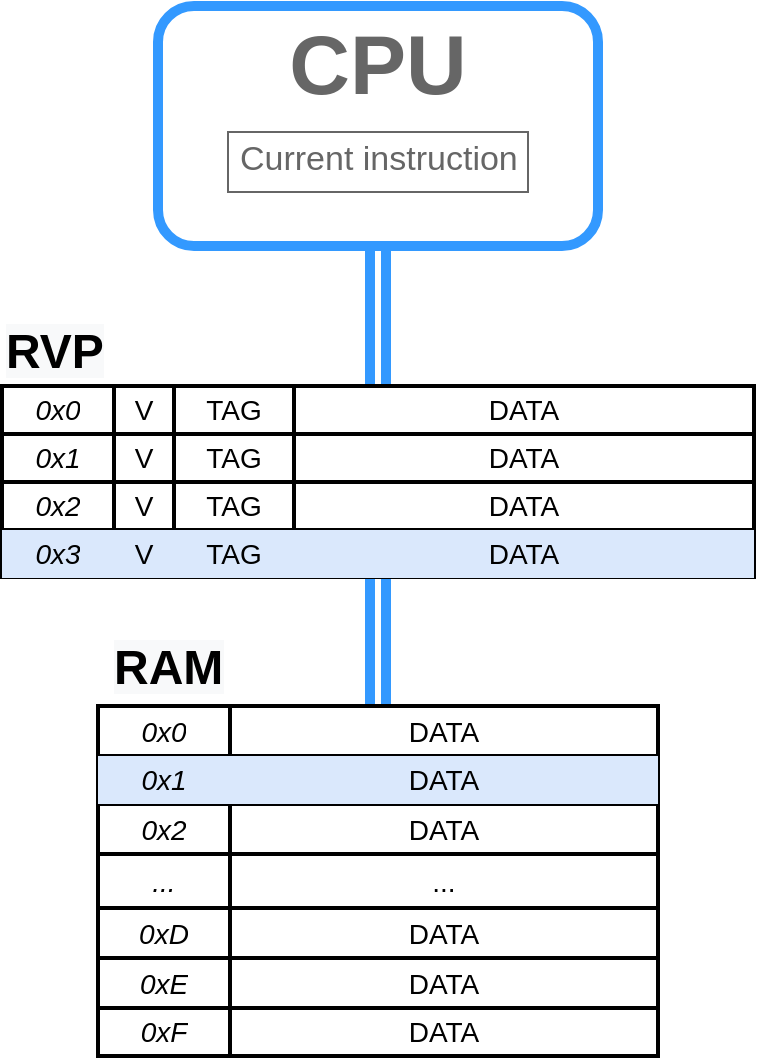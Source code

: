 <mxfile version="16.4.5" type="device"><diagram id="piDafpqhtRUU5qUU-vj8" name="Page-1"><mxGraphModel dx="1422" dy="705" grid="1" gridSize="10" guides="1" tooltips="1" connect="1" arrows="1" fold="1" page="1" pageScale="1" pageWidth="827" pageHeight="1169" math="0" shadow="0"><root><mxCell id="0"/><mxCell id="1" parent="0"/><mxCell id="JVOF7DBvnK_IMMGVgN5s-132" style="edgeStyle=orthogonalEdgeStyle;shape=link;rounded=0;orthogonalLoop=1;jettySize=auto;html=1;fontSize=14;endArrow=none;endFill=0;strokeColor=#3399FF;strokeWidth=5;entryX=0.5;entryY=0;entryDx=0;entryDy=0;" parent="1" source="JVOF7DBvnK_IMMGVgN5s-6" target="JVOF7DBvnK_IMMGVgN5s-94" edge="1"><mxGeometry relative="1" as="geometry"><mxPoint x="160" y="110" as="targetPoint"/></mxGeometry></mxCell><mxCell id="JVOF7DBvnK_IMMGVgN5s-6" value="" style="rounded=1;whiteSpace=wrap;html=1;fontFamily=Helvetica;fontSize=38;fontColor=#4C0099;align=left;verticalAlign=middle;strokeWidth=5;strokeColor=#3399FF;" parent="1" vertex="1"><mxGeometry x="304" y="40" width="220" height="120.0" as="geometry"/></mxCell><mxCell id="JVOF7DBvnK_IMMGVgN5s-7" value="Current instruction" style="strokeWidth=1;shadow=0;dashed=0;align=center;html=1;shape=mxgraph.mockup.text.textBox;fontColor=#666666;align=left;fontSize=17;spacingLeft=4;spacingTop=-3;strokeColor=#666666;mainText=;fontFamily=Helvetica;" parent="1" vertex="1"><mxGeometry x="339" y="103" width="150" height="30.0" as="geometry"/></mxCell><mxCell id="JVOF7DBvnK_IMMGVgN5s-8" value="&lt;b style=&quot;font-size: 42px&quot;&gt;&lt;font color=&quot;#666666&quot;&gt;CPU&lt;/font&gt;&lt;/b&gt;" style="text;html=1;strokeColor=none;fillColor=none;align=center;verticalAlign=middle;whiteSpace=wrap;rounded=0;fontFamily=Helvetica;fontSize=42;fontColor=#000000;" parent="1" vertex="1"><mxGeometry x="319" y="49" width="190" height="41" as="geometry"/></mxCell><mxCell id="JVOF7DBvnK_IMMGVgN5s-9" style="edgeStyle=orthogonalEdgeStyle;rounded=0;orthogonalLoop=1;jettySize=auto;html=1;entryX=0.5;entryY=0;entryDx=0;entryDy=0;fontFamily=Helvetica;fontSize=38;fontColor=#000000;shape=link;strokeWidth=5;targetPerimeterSpacing=0;endSize=6;strokeColor=#3399FF;exitX=0.5;exitY=1;exitDx=0;exitDy=0;" parent="1" source="JVOF7DBvnK_IMMGVgN5s-94" target="JVOF7DBvnK_IMMGVgN5s-66" edge="1"><mxGeometry relative="1" as="geometry"><mxPoint x="380" y="350" as="sourcePoint"/><mxPoint x="781" y="192.5" as="targetPoint"/><Array as="points"/></mxGeometry></mxCell><mxCell id="JVOF7DBvnK_IMMGVgN5s-66" value="" style="shape=table;html=1;whiteSpace=wrap;startSize=0;container=1;collapsible=0;childLayout=tableLayout;fontSize=14;strokeColor=default;strokeWidth=2;fillColor=default;gradientColor=none;" parent="1" vertex="1"><mxGeometry x="274" y="390" width="280" height="175" as="geometry"/></mxCell><mxCell id="JVOF7DBvnK_IMMGVgN5s-88" style="shape=partialRectangle;html=1;whiteSpace=wrap;collapsible=0;dropTarget=0;pointerEvents=0;fillColor=none;top=0;left=0;bottom=0;right=0;points=[[0,0.5],[1,0.5]];portConstraint=eastwest;fontSize=14;strokeColor=default;strokeWidth=2;" parent="JVOF7DBvnK_IMMGVgN5s-66" vertex="1"><mxGeometry width="280" height="25" as="geometry"/></mxCell><mxCell id="JVOF7DBvnK_IMMGVgN5s-89" value="0x0" style="shape=partialRectangle;html=1;whiteSpace=wrap;connectable=0;fillColor=none;top=0;left=0;bottom=0;right=0;overflow=hidden;pointerEvents=1;fontSize=14;strokeColor=default;strokeWidth=2;fontStyle=2" parent="JVOF7DBvnK_IMMGVgN5s-88" vertex="1"><mxGeometry width="66" height="25" as="geometry"><mxRectangle width="66" height="25" as="alternateBounds"/></mxGeometry></mxCell><mxCell id="JVOF7DBvnK_IMMGVgN5s-90" value="DATA" style="shape=partialRectangle;html=1;whiteSpace=wrap;connectable=0;fillColor=none;top=0;left=0;bottom=0;right=0;overflow=hidden;pointerEvents=1;fontSize=14;strokeColor=default;strokeWidth=2;" parent="JVOF7DBvnK_IMMGVgN5s-88" vertex="1"><mxGeometry x="66" width="214" height="25" as="geometry"><mxRectangle width="214" height="25" as="alternateBounds"/></mxGeometry></mxCell><mxCell id="JVOF7DBvnK_IMMGVgN5s-85" style="shape=partialRectangle;html=1;whiteSpace=wrap;collapsible=0;dropTarget=0;pointerEvents=0;fillColor=none;top=0;left=0;bottom=0;right=0;points=[[0,0.5],[1,0.5]];portConstraint=eastwest;fontSize=14;strokeColor=default;strokeWidth=2;" parent="JVOF7DBvnK_IMMGVgN5s-66" vertex="1"><mxGeometry y="25" width="280" height="24" as="geometry"/></mxCell><mxCell id="JVOF7DBvnK_IMMGVgN5s-86" value="0x1" style="shape=partialRectangle;html=1;whiteSpace=wrap;connectable=0;fillColor=#dae8fc;top=0;left=0;bottom=0;right=0;overflow=hidden;pointerEvents=1;fontSize=14;strokeColor=#6c8ebf;strokeWidth=2;fontStyle=2" parent="JVOF7DBvnK_IMMGVgN5s-85" vertex="1"><mxGeometry width="66" height="24" as="geometry"><mxRectangle width="66" height="24" as="alternateBounds"/></mxGeometry></mxCell><mxCell id="JVOF7DBvnK_IMMGVgN5s-87" value="DATA" style="shape=partialRectangle;html=1;whiteSpace=wrap;connectable=0;fillColor=#dae8fc;top=0;left=0;bottom=0;right=0;overflow=hidden;pointerEvents=1;fontSize=14;strokeColor=#6c8ebf;strokeWidth=2;" parent="JVOF7DBvnK_IMMGVgN5s-85" vertex="1"><mxGeometry x="66" width="214" height="24" as="geometry"><mxRectangle width="214" height="24" as="alternateBounds"/></mxGeometry></mxCell><mxCell id="JVOF7DBvnK_IMMGVgN5s-82" style="shape=partialRectangle;html=1;whiteSpace=wrap;collapsible=0;dropTarget=0;pointerEvents=0;fillColor=none;top=0;left=0;bottom=0;right=0;points=[[0,0.5],[1,0.5]];portConstraint=eastwest;fontSize=14;strokeColor=default;strokeWidth=2;" parent="JVOF7DBvnK_IMMGVgN5s-66" vertex="1"><mxGeometry y="49" width="280" height="25" as="geometry"/></mxCell><mxCell id="JVOF7DBvnK_IMMGVgN5s-83" value="0x2" style="shape=partialRectangle;html=1;whiteSpace=wrap;connectable=0;fillColor=none;top=0;left=0;bottom=0;right=0;overflow=hidden;pointerEvents=1;fontSize=14;strokeColor=default;strokeWidth=2;fontStyle=2" parent="JVOF7DBvnK_IMMGVgN5s-82" vertex="1"><mxGeometry width="66" height="25" as="geometry"><mxRectangle width="66" height="25" as="alternateBounds"/></mxGeometry></mxCell><mxCell id="JVOF7DBvnK_IMMGVgN5s-84" value="&lt;span&gt;DATA&lt;/span&gt;" style="shape=partialRectangle;html=1;whiteSpace=wrap;connectable=0;fillColor=none;top=0;left=0;bottom=0;right=0;overflow=hidden;pointerEvents=1;fontSize=14;strokeColor=default;strokeWidth=2;" parent="JVOF7DBvnK_IMMGVgN5s-82" vertex="1"><mxGeometry x="66" width="214" height="25" as="geometry"><mxRectangle width="214" height="25" as="alternateBounds"/></mxGeometry></mxCell><mxCell id="JVOF7DBvnK_IMMGVgN5s-79" style="shape=partialRectangle;html=1;whiteSpace=wrap;collapsible=0;dropTarget=0;pointerEvents=0;fillColor=none;top=0;left=0;bottom=0;right=0;points=[[0,0.5],[1,0.5]];portConstraint=eastwest;fontSize=14;strokeColor=default;strokeWidth=2;" parent="JVOF7DBvnK_IMMGVgN5s-66" vertex="1"><mxGeometry y="74" width="280" height="27" as="geometry"/></mxCell><mxCell id="JVOF7DBvnK_IMMGVgN5s-80" value="..." style="shape=partialRectangle;html=1;whiteSpace=wrap;connectable=0;fillColor=none;top=0;left=0;bottom=0;right=0;overflow=hidden;pointerEvents=1;fontSize=14;strokeColor=default;strokeWidth=2;fontStyle=2" parent="JVOF7DBvnK_IMMGVgN5s-79" vertex="1"><mxGeometry width="66" height="27" as="geometry"><mxRectangle width="66" height="27" as="alternateBounds"/></mxGeometry></mxCell><mxCell id="JVOF7DBvnK_IMMGVgN5s-81" value="&lt;span&gt;...&lt;/span&gt;" style="shape=partialRectangle;html=1;whiteSpace=wrap;connectable=0;fillColor=none;top=0;left=0;bottom=0;right=0;overflow=hidden;pointerEvents=1;fontSize=14;strokeColor=default;strokeWidth=2;" parent="JVOF7DBvnK_IMMGVgN5s-79" vertex="1"><mxGeometry x="66" width="214" height="27" as="geometry"><mxRectangle width="214" height="27" as="alternateBounds"/></mxGeometry></mxCell><mxCell id="JVOF7DBvnK_IMMGVgN5s-67" value="" style="shape=partialRectangle;html=1;whiteSpace=wrap;collapsible=0;dropTarget=0;pointerEvents=0;fillColor=none;top=0;left=0;bottom=0;right=0;points=[[0,0.5],[1,0.5]];portConstraint=eastwest;fontSize=14;strokeColor=default;strokeWidth=2;" parent="JVOF7DBvnK_IMMGVgN5s-66" vertex="1"><mxGeometry y="101" width="280" height="25" as="geometry"/></mxCell><mxCell id="JVOF7DBvnK_IMMGVgN5s-68" value="0xD" style="shape=partialRectangle;html=1;whiteSpace=wrap;connectable=0;fillColor=none;top=0;left=0;bottom=0;right=0;overflow=hidden;pointerEvents=1;fontSize=14;strokeColor=default;strokeWidth=2;fontStyle=2" parent="JVOF7DBvnK_IMMGVgN5s-67" vertex="1"><mxGeometry width="66" height="25" as="geometry"><mxRectangle width="66" height="25" as="alternateBounds"/></mxGeometry></mxCell><mxCell id="JVOF7DBvnK_IMMGVgN5s-69" value="&lt;span&gt;DATA&lt;/span&gt;" style="shape=partialRectangle;html=1;whiteSpace=wrap;connectable=0;fillColor=none;top=0;left=0;bottom=0;right=0;overflow=hidden;pointerEvents=1;fontSize=14;strokeColor=default;strokeWidth=2;" parent="JVOF7DBvnK_IMMGVgN5s-67" vertex="1"><mxGeometry x="66" width="214" height="25" as="geometry"><mxRectangle width="214" height="25" as="alternateBounds"/></mxGeometry></mxCell><mxCell id="JVOF7DBvnK_IMMGVgN5s-71" value="" style="shape=partialRectangle;html=1;whiteSpace=wrap;collapsible=0;dropTarget=0;pointerEvents=0;fillColor=none;top=0;left=0;bottom=0;right=0;points=[[0,0.5],[1,0.5]];portConstraint=eastwest;fontSize=14;strokeColor=default;strokeWidth=2;" parent="JVOF7DBvnK_IMMGVgN5s-66" vertex="1"><mxGeometry y="126" width="280" height="25" as="geometry"/></mxCell><mxCell id="JVOF7DBvnK_IMMGVgN5s-72" value="0xE" style="shape=partialRectangle;html=1;whiteSpace=wrap;connectable=0;fillColor=none;top=0;left=0;bottom=0;right=0;overflow=hidden;pointerEvents=1;fontSize=14;strokeColor=default;strokeWidth=2;fontStyle=2" parent="JVOF7DBvnK_IMMGVgN5s-71" vertex="1"><mxGeometry width="66" height="25" as="geometry"><mxRectangle width="66" height="25" as="alternateBounds"/></mxGeometry></mxCell><mxCell id="JVOF7DBvnK_IMMGVgN5s-73" value="&lt;span&gt;DATA&lt;/span&gt;" style="shape=partialRectangle;html=1;whiteSpace=wrap;connectable=0;fillColor=none;top=0;left=0;bottom=0;right=0;overflow=hidden;pointerEvents=1;fontSize=14;strokeColor=default;strokeWidth=2;" parent="JVOF7DBvnK_IMMGVgN5s-71" vertex="1"><mxGeometry x="66" width="214" height="25" as="geometry"><mxRectangle width="214" height="25" as="alternateBounds"/></mxGeometry></mxCell><mxCell id="JVOF7DBvnK_IMMGVgN5s-75" value="" style="shape=partialRectangle;html=1;whiteSpace=wrap;collapsible=0;dropTarget=0;pointerEvents=0;fillColor=none;top=0;left=0;bottom=0;right=0;points=[[0,0.5],[1,0.5]];portConstraint=eastwest;fontSize=14;strokeColor=default;strokeWidth=2;" parent="JVOF7DBvnK_IMMGVgN5s-66" vertex="1"><mxGeometry y="151" width="280" height="24" as="geometry"/></mxCell><mxCell id="JVOF7DBvnK_IMMGVgN5s-76" value="0xF" style="shape=partialRectangle;html=1;whiteSpace=wrap;connectable=0;fillColor=none;top=0;left=0;bottom=0;right=0;overflow=hidden;pointerEvents=1;fontSize=14;strokeColor=default;strokeWidth=2;fontStyle=2" parent="JVOF7DBvnK_IMMGVgN5s-75" vertex="1"><mxGeometry width="66" height="24" as="geometry"><mxRectangle width="66" height="24" as="alternateBounds"/></mxGeometry></mxCell><mxCell id="JVOF7DBvnK_IMMGVgN5s-77" value="&lt;span&gt;DATA&lt;/span&gt;" style="shape=partialRectangle;html=1;whiteSpace=wrap;connectable=0;fillColor=none;top=0;left=0;bottom=0;right=0;overflow=hidden;pointerEvents=1;fontSize=14;strokeColor=default;strokeWidth=2;" parent="JVOF7DBvnK_IMMGVgN5s-75" vertex="1"><mxGeometry x="66" width="214" height="24" as="geometry"><mxRectangle width="214" height="24" as="alternateBounds"/></mxGeometry></mxCell><mxCell id="JVOF7DBvnK_IMMGVgN5s-91" value="&lt;span style=&quot;color: rgb(0, 0, 0); font-family: helvetica; font-size: 24px; font-style: normal; font-weight: 700; letter-spacing: normal; text-align: center; text-indent: 0px; text-transform: none; word-spacing: 0px; background-color: rgb(248, 249, 250); display: inline; float: none;&quot;&gt;RAM&lt;/span&gt;" style="text;whiteSpace=wrap;html=1;fontSize=14;" parent="1" vertex="1"><mxGeometry x="280" y="350" width="281" height="40" as="geometry"/></mxCell><mxCell id="JVOF7DBvnK_IMMGVgN5s-94" value="" style="shape=table;html=1;whiteSpace=wrap;startSize=0;container=1;collapsible=0;childLayout=tableLayout;fontSize=14;strokeColor=default;strokeWidth=2;fillColor=none;gradientColor=none;" parent="1" vertex="1"><mxGeometry x="226" y="230" width="376" height="95.5" as="geometry"/></mxCell><mxCell id="JVOF7DBvnK_IMMGVgN5s-119" style="shape=partialRectangle;html=1;whiteSpace=wrap;collapsible=0;dropTarget=0;pointerEvents=0;fillColor=none;top=0;left=0;bottom=0;right=0;points=[[0,0.5],[1,0.5]];portConstraint=eastwest;fontSize=14;strokeColor=default;strokeWidth=2;" parent="JVOF7DBvnK_IMMGVgN5s-94" vertex="1"><mxGeometry width="376" height="24" as="geometry"/></mxCell><mxCell id="pDNP6Kj9AL-JQHmsuWmK-13" value="0x0" style="shape=partialRectangle;html=1;whiteSpace=wrap;connectable=0;fillColor=none;top=0;left=0;bottom=0;right=0;overflow=hidden;pointerEvents=1;fontSize=14;strokeColor=default;strokeWidth=2;fontStyle=2" vertex="1" parent="JVOF7DBvnK_IMMGVgN5s-119"><mxGeometry width="56" height="24" as="geometry"><mxRectangle width="56" height="24" as="alternateBounds"/></mxGeometry></mxCell><mxCell id="JVOF7DBvnK_IMMGVgN5s-120" value="V" style="shape=partialRectangle;html=1;whiteSpace=wrap;connectable=0;fillColor=none;top=0;left=0;bottom=0;right=0;overflow=hidden;pointerEvents=1;fontSize=14;strokeColor=default;strokeWidth=2;" parent="JVOF7DBvnK_IMMGVgN5s-119" vertex="1"><mxGeometry x="56" width="30" height="24" as="geometry"><mxRectangle width="30" height="24" as="alternateBounds"/></mxGeometry></mxCell><mxCell id="JVOF7DBvnK_IMMGVgN5s-121" value="TAG" style="shape=partialRectangle;html=1;whiteSpace=wrap;connectable=0;fillColor=none;top=0;left=0;bottom=0;right=0;overflow=hidden;pointerEvents=1;fontSize=14;strokeColor=default;strokeWidth=2;" parent="JVOF7DBvnK_IMMGVgN5s-119" vertex="1"><mxGeometry x="86" width="60" height="24" as="geometry"><mxRectangle width="60" height="24" as="alternateBounds"/></mxGeometry></mxCell><mxCell id="JVOF7DBvnK_IMMGVgN5s-122" value="DATA" style="shape=partialRectangle;html=1;whiteSpace=wrap;connectable=0;fillColor=none;top=0;left=0;bottom=0;right=0;overflow=hidden;pointerEvents=1;fontSize=14;strokeColor=default;strokeWidth=2;" parent="JVOF7DBvnK_IMMGVgN5s-119" vertex="1"><mxGeometry x="146" width="230" height="24" as="geometry"><mxRectangle width="230" height="24" as="alternateBounds"/></mxGeometry></mxCell><mxCell id="JVOF7DBvnK_IMMGVgN5s-172" style="shape=partialRectangle;html=1;whiteSpace=wrap;collapsible=0;dropTarget=0;pointerEvents=0;fillColor=none;top=0;left=0;bottom=0;right=0;points=[[0,0.5],[1,0.5]];portConstraint=eastwest;fontSize=14;strokeColor=default;strokeWidth=2;" parent="JVOF7DBvnK_IMMGVgN5s-94" vertex="1"><mxGeometry y="24" width="376" height="24" as="geometry"/></mxCell><mxCell id="pDNP6Kj9AL-JQHmsuWmK-14" value="0x1" style="shape=partialRectangle;html=1;whiteSpace=wrap;connectable=0;fillColor=none;top=0;left=0;bottom=0;right=0;overflow=hidden;pointerEvents=1;fontSize=14;strokeColor=default;strokeWidth=2;fontStyle=2" vertex="1" parent="JVOF7DBvnK_IMMGVgN5s-172"><mxGeometry width="56" height="24" as="geometry"><mxRectangle width="56" height="24" as="alternateBounds"/></mxGeometry></mxCell><mxCell id="JVOF7DBvnK_IMMGVgN5s-174" value="V" style="shape=partialRectangle;html=1;whiteSpace=wrap;connectable=0;fillColor=none;top=0;left=0;bottom=0;right=0;overflow=hidden;pointerEvents=1;fontSize=14;strokeColor=default;strokeWidth=2;" parent="JVOF7DBvnK_IMMGVgN5s-172" vertex="1"><mxGeometry x="56" width="30" height="24" as="geometry"><mxRectangle width="30" height="24" as="alternateBounds"/></mxGeometry></mxCell><mxCell id="JVOF7DBvnK_IMMGVgN5s-175" value="TAG" style="shape=partialRectangle;html=1;whiteSpace=wrap;connectable=0;fillColor=none;top=0;left=0;bottom=0;right=0;overflow=hidden;pointerEvents=1;fontSize=14;strokeColor=default;strokeWidth=2;" parent="JVOF7DBvnK_IMMGVgN5s-172" vertex="1"><mxGeometry x="86" width="60" height="24" as="geometry"><mxRectangle width="60" height="24" as="alternateBounds"/></mxGeometry></mxCell><mxCell id="JVOF7DBvnK_IMMGVgN5s-176" value="DATA" style="shape=partialRectangle;html=1;whiteSpace=wrap;connectable=0;fillColor=none;top=0;left=0;bottom=0;right=0;overflow=hidden;pointerEvents=1;fontSize=14;strokeColor=default;strokeWidth=2;" parent="JVOF7DBvnK_IMMGVgN5s-172" vertex="1"><mxGeometry x="146" width="230" height="24" as="geometry"><mxRectangle width="230" height="24" as="alternateBounds"/></mxGeometry></mxCell><mxCell id="JVOF7DBvnK_IMMGVgN5s-167" style="shape=partialRectangle;html=1;whiteSpace=wrap;collapsible=0;dropTarget=0;pointerEvents=0;fillColor=none;top=0;left=0;bottom=0;right=0;points=[[0,0.5],[1,0.5]];portConstraint=eastwest;fontSize=14;strokeColor=default;strokeWidth=2;" parent="JVOF7DBvnK_IMMGVgN5s-94" vertex="1"><mxGeometry y="48" width="376" height="24" as="geometry"/></mxCell><mxCell id="pDNP6Kj9AL-JQHmsuWmK-15" value="0x2" style="shape=partialRectangle;html=1;whiteSpace=wrap;connectable=0;fillColor=none;top=0;left=0;bottom=0;right=0;overflow=hidden;pointerEvents=1;fontSize=14;strokeColor=default;strokeWidth=2;fontStyle=2" vertex="1" parent="JVOF7DBvnK_IMMGVgN5s-167"><mxGeometry width="56" height="24" as="geometry"><mxRectangle width="56" height="24" as="alternateBounds"/></mxGeometry></mxCell><mxCell id="JVOF7DBvnK_IMMGVgN5s-169" value="V" style="shape=partialRectangle;html=1;whiteSpace=wrap;connectable=0;fillColor=none;top=0;left=0;bottom=0;right=0;overflow=hidden;pointerEvents=1;fontSize=14;strokeColor=default;strokeWidth=2;" parent="JVOF7DBvnK_IMMGVgN5s-167" vertex="1"><mxGeometry x="56" width="30" height="24" as="geometry"><mxRectangle width="30" height="24" as="alternateBounds"/></mxGeometry></mxCell><mxCell id="JVOF7DBvnK_IMMGVgN5s-170" value="TAG" style="shape=partialRectangle;html=1;whiteSpace=wrap;connectable=0;fillColor=none;top=0;left=0;bottom=0;right=0;overflow=hidden;pointerEvents=1;fontSize=14;strokeColor=default;strokeWidth=2;" parent="JVOF7DBvnK_IMMGVgN5s-167" vertex="1"><mxGeometry x="86" width="60" height="24" as="geometry"><mxRectangle width="60" height="24" as="alternateBounds"/></mxGeometry></mxCell><mxCell id="JVOF7DBvnK_IMMGVgN5s-171" value="DATA" style="shape=partialRectangle;html=1;whiteSpace=wrap;connectable=0;fillColor=none;top=0;left=0;bottom=0;right=0;overflow=hidden;pointerEvents=1;fontSize=14;strokeColor=default;strokeWidth=2;" parent="JVOF7DBvnK_IMMGVgN5s-167" vertex="1"><mxGeometry x="146" width="230" height="24" as="geometry"><mxRectangle width="230" height="24" as="alternateBounds"/></mxGeometry></mxCell><mxCell id="JVOF7DBvnK_IMMGVgN5s-115" style="shape=partialRectangle;html=1;whiteSpace=wrap;collapsible=0;dropTarget=0;pointerEvents=0;fillColor=none;top=0;left=0;bottom=0;right=0;points=[[0,0.5],[1,0.5]];portConstraint=eastwest;fontSize=14;strokeColor=default;strokeWidth=2;" parent="JVOF7DBvnK_IMMGVgN5s-94" vertex="1"><mxGeometry y="72" width="376" height="24" as="geometry"/></mxCell><mxCell id="pDNP6Kj9AL-JQHmsuWmK-16" value="0x3" style="shape=partialRectangle;html=1;whiteSpace=wrap;connectable=0;fillColor=#dae8fc;top=0;left=0;bottom=0;right=0;overflow=hidden;pointerEvents=1;fontSize=14;strokeColor=#6c8ebf;strokeWidth=2;fontStyle=2" vertex="1" parent="JVOF7DBvnK_IMMGVgN5s-115"><mxGeometry width="56" height="24" as="geometry"><mxRectangle width="56" height="24" as="alternateBounds"/></mxGeometry></mxCell><mxCell id="JVOF7DBvnK_IMMGVgN5s-116" value="V" style="shape=partialRectangle;html=1;whiteSpace=wrap;connectable=0;fillColor=#dae8fc;top=0;left=0;bottom=0;right=0;overflow=hidden;pointerEvents=1;fontSize=14;strokeColor=#6c8ebf;strokeWidth=2;" parent="JVOF7DBvnK_IMMGVgN5s-115" vertex="1"><mxGeometry x="56" width="30" height="24" as="geometry"><mxRectangle width="30" height="24" as="alternateBounds"/></mxGeometry></mxCell><mxCell id="JVOF7DBvnK_IMMGVgN5s-117" value="TAG" style="shape=partialRectangle;html=1;whiteSpace=wrap;connectable=0;fillColor=#dae8fc;top=0;left=0;bottom=0;right=0;overflow=hidden;pointerEvents=1;fontSize=14;strokeColor=#6c8ebf;strokeWidth=2;" parent="JVOF7DBvnK_IMMGVgN5s-115" vertex="1"><mxGeometry x="86" width="60" height="24" as="geometry"><mxRectangle width="60" height="24" as="alternateBounds"/></mxGeometry></mxCell><mxCell id="JVOF7DBvnK_IMMGVgN5s-118" value="DATA" style="shape=partialRectangle;html=1;whiteSpace=wrap;connectable=0;fillColor=#dae8fc;top=0;left=0;bottom=0;right=0;overflow=hidden;pointerEvents=1;fontSize=14;strokeColor=#6c8ebf;strokeWidth=2;" parent="JVOF7DBvnK_IMMGVgN5s-115" vertex="1"><mxGeometry x="146" width="230" height="24" as="geometry"><mxRectangle width="230" height="24" as="alternateBounds"/></mxGeometry></mxCell><mxCell id="JVOF7DBvnK_IMMGVgN5s-130" value="&lt;span style=&quot;color: rgb(0 , 0 , 0) ; font-family: &amp;#34;helvetica&amp;#34; ; font-size: 24px ; font-style: normal ; font-weight: 700 ; letter-spacing: normal ; text-align: center ; text-indent: 0px ; text-transform: none ; word-spacing: 0px ; background-color: rgb(248 , 249 , 250) ; display: inline ; float: none&quot;&gt;RVP&lt;/span&gt;" style="text;whiteSpace=wrap;html=1;fontSize=14;" parent="1" vertex="1"><mxGeometry x="226" y="192" width="374" height="38" as="geometry"/></mxCell></root></mxGraphModel></diagram></mxfile>